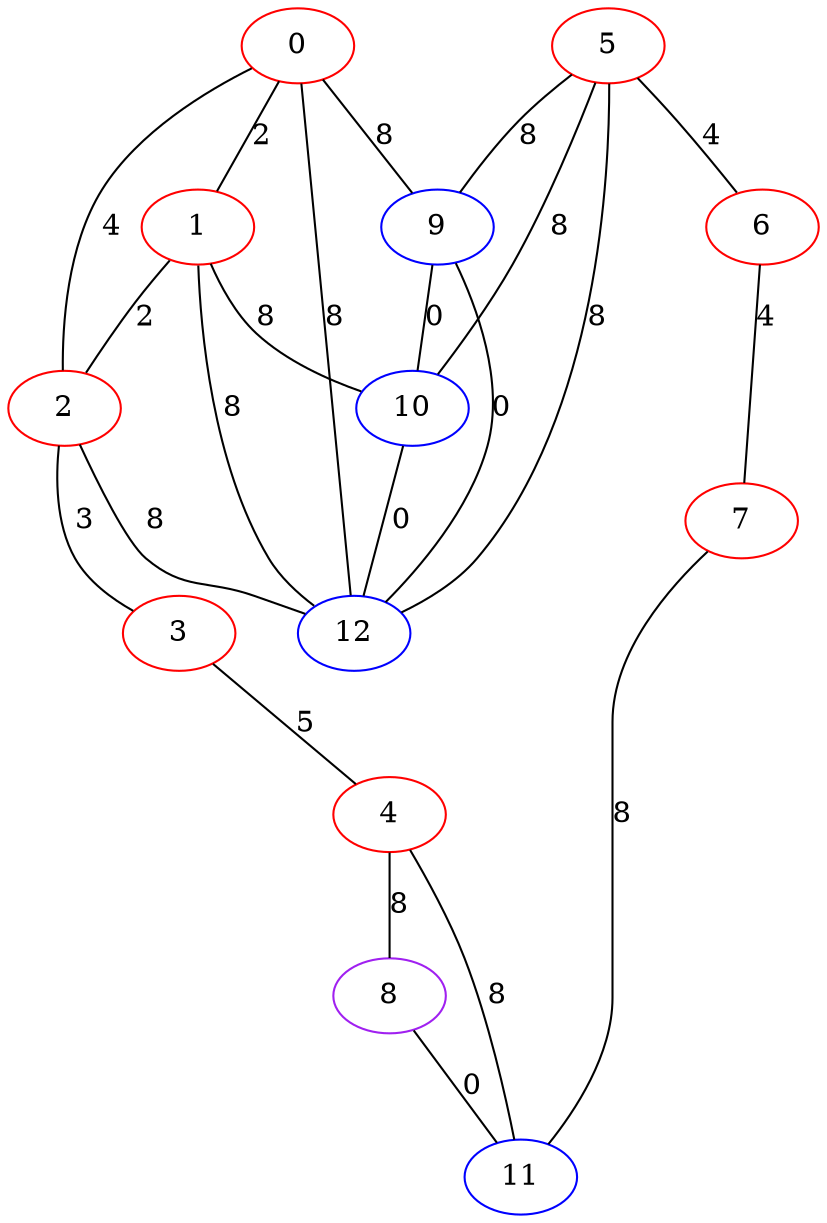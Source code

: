 graph "" {
0 [color=red, weight=1];
1 [color=red, weight=1];
2 [color=red, weight=1];
3 [color=red, weight=1];
4 [color=red, weight=1];
5 [color=red, weight=1];
6 [color=red, weight=1];
7 [color=red, weight=1];
8 [color=purple, weight=4];
9 [color=blue, weight=3];
10 [color=blue, weight=3];
11 [color=blue, weight=3];
12 [color=blue, weight=3];
0 -- 1  [key=0, label=2];
0 -- 2  [key=0, label=4];
0 -- 12  [key=0, label=8];
0 -- 9  [key=0, label=8];
1 -- 2  [key=0, label=2];
1 -- 12  [key=0, label=8];
1 -- 10  [key=0, label=8];
2 -- 3  [key=0, label=3];
2 -- 12  [key=0, label=8];
3 -- 4  [key=0, label=5];
4 -- 8  [key=0, label=8];
4 -- 11  [key=0, label=8];
5 -- 9  [key=0, label=8];
5 -- 10  [key=0, label=8];
5 -- 12  [key=0, label=8];
5 -- 6  [key=0, label=4];
6 -- 7  [key=0, label=4];
7 -- 11  [key=0, label=8];
8 -- 11  [key=0, label=0];
9 -- 10  [key=0, label=0];
9 -- 12  [key=0, label=0];
10 -- 12  [key=0, label=0];
}
